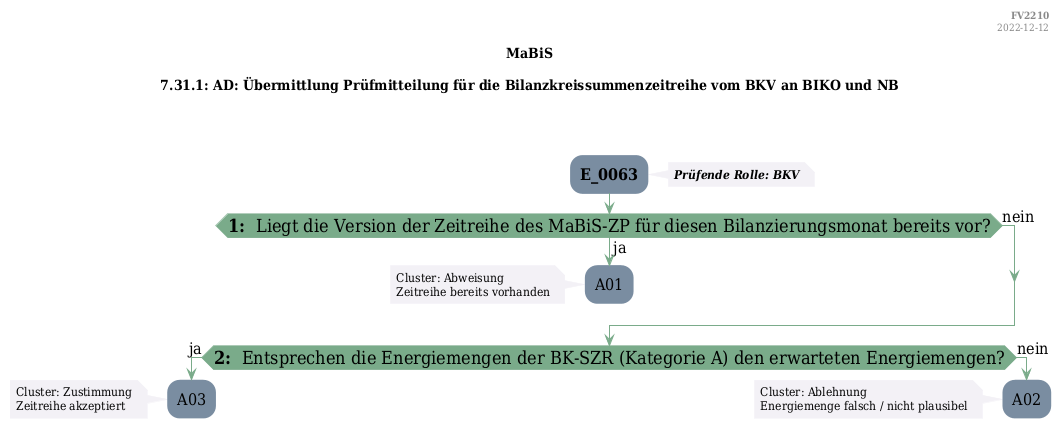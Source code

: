 @startuml
skinparam Shadowing false
skinparam NoteBorderColor #f3f1f6
skinparam NoteBackgroundColor #f3f1f6
skinparam NoteFontSize 12
skinparam ActivityBorderColor none
skinparam ActivityBackgroundColor #7a8da1
skinparam ActivityFontSize 16
skinparam ArrowColor #7aab8a
skinparam ArrowFontSize 16
skinparam ActivityDiamondBackgroundColor #7aab8a
skinparam ActivityDiamondBorderColor #7aab8a
skinparam ActivityDiamondFontSize 18
skinparam defaultFontName DejaVu Serif Condensed
skinparam ActivityEndColor #669580

header
<b>FV2210
2022-12-12
endheader

title
MaBiS

7.31.1: AD: Übermittlung Prüfmitteilung für die Bilanzkreissummenzeitreihe vom BKV an BIKO und NB



end title
:<b>E_0063</b>;
note right
<b><i>Prüfende Rolle: BKV
end note

if (<b>1: </b> Liegt die Version der Zeitreihe des MaBiS-ZP für diesen Bilanzierungsmonat bereits vor?) then (ja)
    :A01;
    note left
        Cluster: Abweisung
        Zeitreihe bereits vorhanden
    endnote
    kill;
else (nein)
endif
if (<b>2: </b> Entsprechen die Energiemengen der BK-SZR (Kategorie A&#41; den erwarteten Energiemengen?) then (ja)
    :A03;
    note left
        Cluster: Zustimmung
        Zeitreihe akzeptiert
    endnote
    kill;
else (nein)
    :A02;
    note left
        Cluster: Ablehnung
        Energiemenge falsch / nicht plausibel
    endnote
    kill;
endif

@enduml
